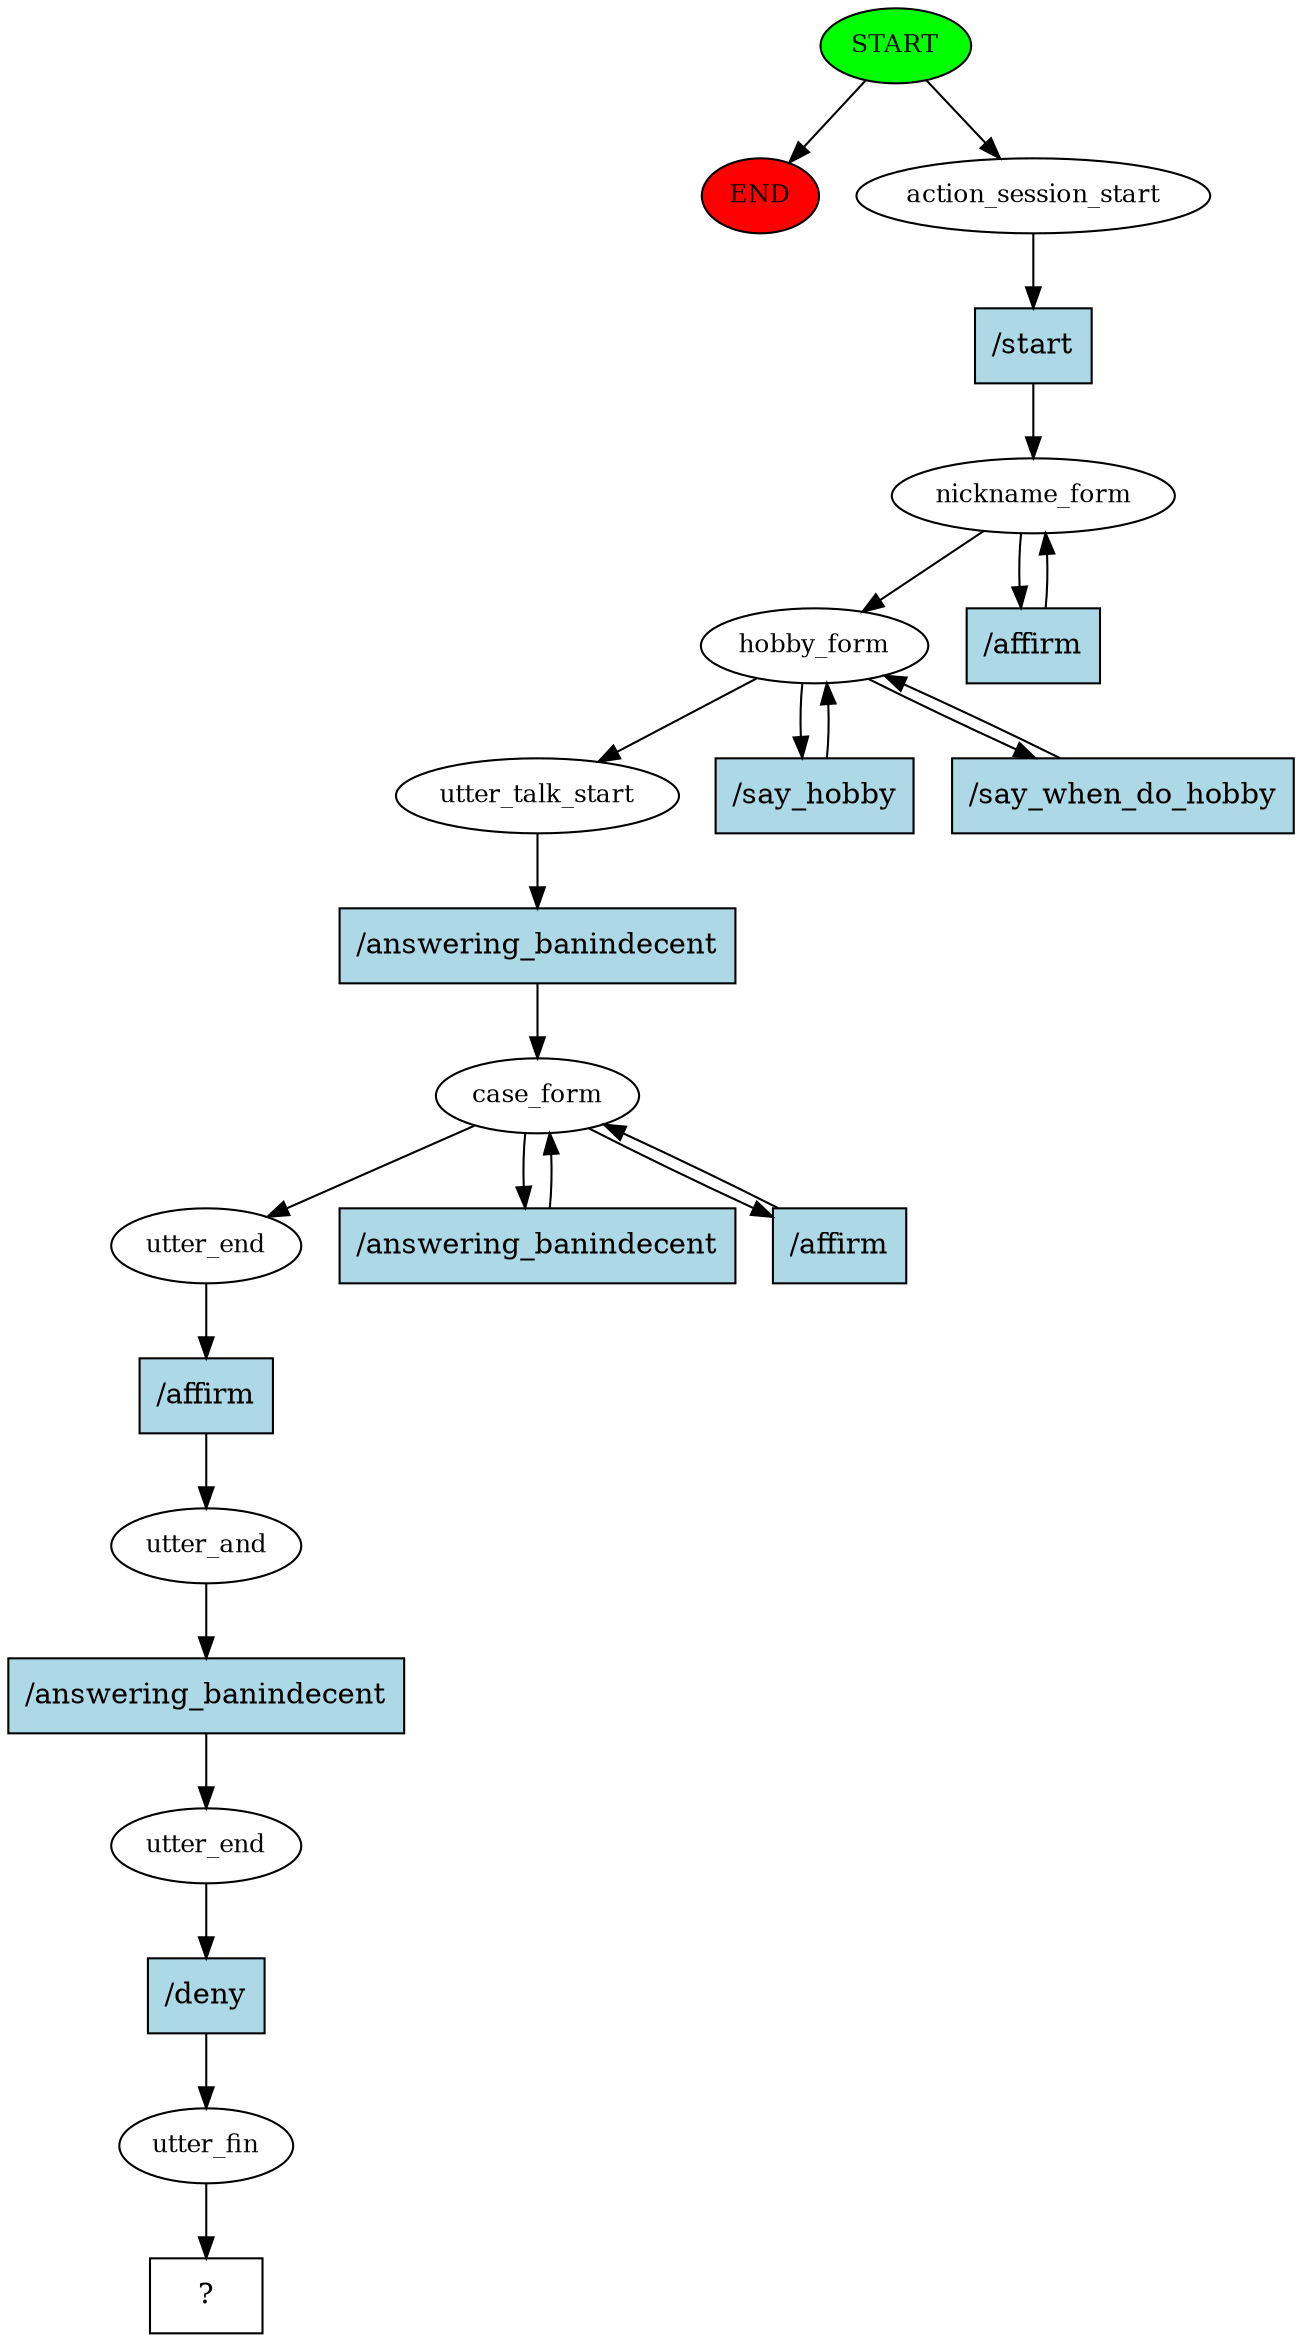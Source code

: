 digraph  {
0 [class="start active", fillcolor=green, fontsize=12, label=START, style=filled];
"-1" [class=end, fillcolor=red, fontsize=12, label=END, style=filled];
1 [class=active, fontsize=12, label=action_session_start];
2 [class=active, fontsize=12, label=nickname_form];
5 [class=active, fontsize=12, label=hobby_form];
9 [class=active, fontsize=12, label=utter_talk_start];
10 [class=active, fontsize=12, label=case_form];
13 [class=active, fontsize=12, label=utter_end];
14 [class=active, fontsize=12, label=utter_and];
15 [class=active, fontsize=12, label=utter_end];
16 [class=active, fontsize=12, label=utter_fin];
17 [class="intent dashed active", label="  ?  ", shape=rect];
18 [class="intent active", fillcolor=lightblue, label="/start", shape=rect, style=filled];
19 [class="intent active", fillcolor=lightblue, label="/affirm", shape=rect, style=filled];
20 [class="intent active", fillcolor=lightblue, label="/say_hobby", shape=rect, style=filled];
21 [class="intent active", fillcolor=lightblue, label="/say_when_do_hobby", shape=rect, style=filled];
22 [class="intent active", fillcolor=lightblue, label="/answering_banindecent", shape=rect, style=filled];
23 [class="intent active", fillcolor=lightblue, label="/answering_banindecent", shape=rect, style=filled];
24 [class="intent active", fillcolor=lightblue, label="/affirm", shape=rect, style=filled];
25 [class="intent active", fillcolor=lightblue, label="/affirm", shape=rect, style=filled];
26 [class="intent active", fillcolor=lightblue, label="/answering_banindecent", shape=rect, style=filled];
27 [class="intent active", fillcolor=lightblue, label="/deny", shape=rect, style=filled];
0 -> "-1"  [class="", key=NONE, label=""];
0 -> 1  [class=active, key=NONE, label=""];
1 -> 18  [class=active, key=0];
2 -> 5  [class=active, key=NONE, label=""];
2 -> 19  [class=active, key=0];
5 -> 9  [class=active, key=NONE, label=""];
5 -> 20  [class=active, key=0];
5 -> 21  [class=active, key=0];
9 -> 22  [class=active, key=0];
10 -> 13  [class=active, key=NONE, label=""];
10 -> 23  [class=active, key=0];
10 -> 24  [class=active, key=0];
13 -> 25  [class=active, key=0];
14 -> 26  [class=active, key=0];
15 -> 27  [class=active, key=0];
16 -> 17  [class=active, key=NONE, label=""];
18 -> 2  [class=active, key=0];
19 -> 2  [class=active, key=0];
20 -> 5  [class=active, key=0];
21 -> 5  [class=active, key=0];
22 -> 10  [class=active, key=0];
23 -> 10  [class=active, key=0];
24 -> 10  [class=active, key=0];
25 -> 14  [class=active, key=0];
26 -> 15  [class=active, key=0];
27 -> 16  [class=active, key=0];
}
